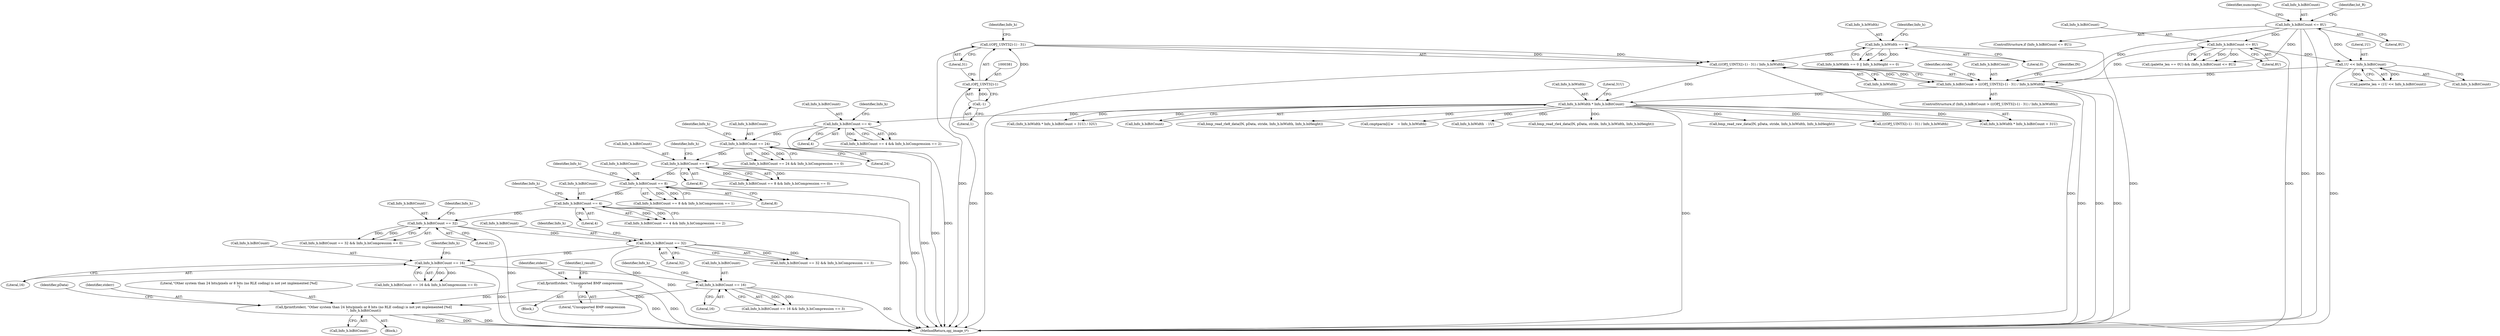 digraph "0_openjpeg_da940424816e11d624362ce080bc026adffa26e8@API" {
"1000968" [label="(Call,fprintf(stderr, \"Other system than 24 bits/pixels or 8 bits (no RLE coding) is not yet implemented [%d]\n\", Info_h.biBitCount))"];
"1000555" [label="(Call,fprintf(stderr, \"Unsupported BMP compression\n\"))"];
"1000900" [label="(Call,Info_h.biBitCount == 16)"];
"1000878" [label="(Call,Info_h.biBitCount == 16)"];
"1000848" [label="(Call,Info_h.biBitCount == 32)"];
"1000826" [label="(Call,Info_h.biBitCount == 32)"];
"1000807" [label="(Call,Info_h.biBitCount == 4)"];
"1000788" [label="(Call,Info_h.biBitCount == 8)"];
"1000769" [label="(Call,Info_h.biBitCount == 8)"];
"1000751" [label="(Call,Info_h.biBitCount == 24)"];
"1000410" [label="(Call,Info_h.biBitCount == 4)"];
"1000398" [label="(Call,Info_h.biWidth * Info_h.biBitCount)"];
"1000378" [label="(Call,(((OPJ_UINT32)-1) - 31) / Info_h.biWidth)"];
"1000379" [label="(Call,((OPJ_UINT32)-1) - 31)"];
"1000380" [label="(Call,(OPJ_UINT32)-1)"];
"1000382" [label="(Call,-1)"];
"1000358" [label="(Call,Info_h.biWidth == 0)"];
"1000374" [label="(Call,Info_h.biBitCount > (((OPJ_UINT32)-1) - 31) / Info_h.biWidth)"];
"1000253" [label="(Call,1U << Info_h.biBitCount)"];
"1000205" [label="(Call,Info_h.biBitCount <= 8U)"];
"1000245" [label="(Call,Info_h.biBitCount <= 8U)"];
"1000414" [label="(Literal,4)"];
"1000848" [label="(Call,Info_h.biBitCount == 32)"];
"1000339" [label="(Identifier,numcmpts)"];
"1000255" [label="(Call,Info_h.biBitCount)"];
"1000849" [label="(Call,Info_h.biBitCount)"];
"1000246" [label="(Call,Info_h.biBitCount)"];
"1000904" [label="(Literal,16)"];
"1000907" [label="(Identifier,Info_h)"];
"1000515" [label="(Call,bmp_read_raw_data(IN, pData, stride, Info_h.biWidth, Info_h.biHeight))"];
"1000386" [label="(Identifier,Info_h)"];
"1000806" [label="(Call,Info_h.biBitCount == 4 && Info_h.biCompression == 2)"];
"1000750" [label="(Call,Info_h.biBitCount == 24 && Info_h.biCompression == 0)"];
"1000556" [label="(Identifier,stderr)"];
"1000847" [label="(Call,Info_h.biBitCount == 32 && Info_h.biCompression == 3)"];
"1000968" [label="(Call,fprintf(stderr, \"Other system than 24 bits/pixels or 8 bits (no RLE coding) is not yet implemented [%d]\n\", Info_h.biBitCount))"];
"1000758" [label="(Identifier,Info_h)"];
"1000359" [label="(Call,Info_h.biWidth)"];
"1000855" [label="(Identifier,Info_h)"];
"1000249" [label="(Literal,8U)"];
"1000877" [label="(Call,Info_h.biBitCount == 16 && Info_h.biCompression == 0)"];
"1000424" [label="(Call,(((OPJ_UINT32)-1) - 31) / Info_h.biWidth)"];
"1000397" [label="(Call,Info_h.biWidth * Info_h.biBitCount + 31U)"];
"1000755" [label="(Literal,24)"];
"1000384" [label="(Literal,31)"];
"1000975" [label="(Identifier,pData)"];
"1000410" [label="(Call,Info_h.biBitCount == 4)"];
"1000379" [label="(Call,((OPJ_UINT32)-1) - 31)"];
"1000980" [label="(MethodReturn,opj_image_t*)"];
"1000901" [label="(Call,Info_h.biBitCount)"];
"1000380" [label="(Call,(OPJ_UINT32)-1)"];
"1000557" [label="(Literal,\"Unsupported BMP compression\n\")"];
"1000375" [label="(Call,Info_h.biBitCount)"];
"1000971" [label="(Call,Info_h.biBitCount)"];
"1000390" [label="(Identifier,IN)"];
"1000396" [label="(Call,(Info_h.biWidth * Info_h.biBitCount + 31U) / 32U)"];
"1000206" [label="(Call,Info_h.biBitCount)"];
"1000811" [label="(Literal,4)"];
"1000769" [label="(Call,Info_h.biBitCount == 8)"];
"1000773" [label="(Literal,8)"];
"1000814" [label="(Identifier,Info_h)"];
"1000402" [label="(Call,Info_h.biBitCount)"];
"1000808" [label="(Call,Info_h.biBitCount)"];
"1000555" [label="(Call,fprintf(stderr, \"Unsupported BMP compression\n\"))"];
"1000962" [label="(Block,)"];
"1000559" [label="(Identifier,l_result)"];
"1000885" [label="(Identifier,Info_h)"];
"1000394" [label="(Identifier,stride)"];
"1000373" [label="(ControlStructure,if (Info_h.biBitCount > (((OPJ_UINT32)-1) - 31) / Info_h.biWidth))"];
"1000768" [label="(Call,Info_h.biBitCount == 8 && Info_h.biCompression == 0)"];
"1000205" [label="(Call,Info_h.biBitCount <= 8U)"];
"1000830" [label="(Literal,32)"];
"1000795" [label="(Identifier,Info_h)"];
"1000529" [label="(Call,bmp_read_rle8_data(IN, pData, stride, Info_h.biWidth, Info_h.biHeight))"];
"1000825" [label="(Call,Info_h.biBitCount == 32 && Info_h.biCompression == 0)"];
"1000378" [label="(Call,(((OPJ_UINT32)-1) - 31) / Info_h.biWidth)"];
"1000241" [label="(Call,(palette_len == 0U) && (Info_h.biBitCount <= 8U))"];
"1000788" [label="(Call,Info_h.biBitCount == 8)"];
"1000879" [label="(Call,Info_h.biBitCount)"];
"1000405" [label="(Literal,31U)"];
"1000253" [label="(Call,1U << Info_h.biBitCount)"];
"1000882" [label="(Literal,16)"];
"1000633" [label="(Call,cmptparm[i].w    = Info_h.biWidth)"];
"1000245" [label="(Call,Info_h.biBitCount <= 8U)"];
"1000357" [label="(Call,Info_h.biWidth == 0 || Info_h.biHeight == 0)"];
"1000792" [label="(Literal,8)"];
"1000969" [label="(Identifier,stderr)"];
"1000970" [label="(Literal,\"Other system than 24 bits/pixels or 8 bits (no RLE coding) is not yet implemented [%d]\n\")"];
"1000752" [label="(Call,Info_h.biBitCount)"];
"1000787" [label="(Call,Info_h.biBitCount == 8 && Info_h.biCompression == 1)"];
"1000900" [label="(Call,Info_h.biBitCount == 16)"];
"1000717" [label="(Call,Info_h.biWidth  - 1U)"];
"1000899" [label="(Call,Info_h.biBitCount == 16 && Info_h.biCompression == 3)"];
"1000789" [label="(Call,Info_h.biBitCount)"];
"1000209" [label="(Literal,8U)"];
"1000382" [label="(Call,-1)"];
"1000827" [label="(Call,Info_h.biBitCount)"];
"1000770" [label="(Call,Info_h.biBitCount)"];
"1000776" [label="(Identifier,Info_h)"];
"1000751" [label="(Call,Info_h.biBitCount == 24)"];
"1000543" [label="(Call,bmp_read_rle4_data(IN, pData, stride, Info_h.biWidth, Info_h.biHeight))"];
"1000833" [label="(Identifier,Info_h)"];
"1000878" [label="(Call,Info_h.biBitCount == 16)"];
"1000398" [label="(Call,Info_h.biWidth * Info_h.biBitCount)"];
"1000417" [label="(Identifier,Info_h)"];
"1000807" [label="(Call,Info_h.biBitCount == 4)"];
"1000411" [label="(Call,Info_h.biBitCount)"];
"1000383" [label="(Literal,1)"];
"1000214" [label="(Identifier,lut_R)"];
"1000251" [label="(Call,palette_len = (1U << Info_h.biBitCount))"];
"1000254" [label="(Literal,1U)"];
"1000362" [label="(Literal,0)"];
"1000399" [label="(Call,Info_h.biWidth)"];
"1000852" [label="(Literal,32)"];
"1000385" [label="(Call,Info_h.biWidth)"];
"1000409" [label="(Call,Info_h.biBitCount == 4 && Info_h.biCompression == 2)"];
"1000358" [label="(Call,Info_h.biWidth == 0)"];
"1000826" [label="(Call,Info_h.biBitCount == 32)"];
"1000510" [label="(Block,)"];
"1000204" [label="(ControlStructure,if (Info_h.biBitCount <= 8U))"];
"1000365" [label="(Identifier,Info_h)"];
"1000374" [label="(Call,Info_h.biBitCount > (((OPJ_UINT32)-1) - 31) / Info_h.biWidth)"];
"1000968" -> "1000962"  [label="AST: "];
"1000968" -> "1000971"  [label="CFG: "];
"1000969" -> "1000968"  [label="AST: "];
"1000970" -> "1000968"  [label="AST: "];
"1000971" -> "1000968"  [label="AST: "];
"1000975" -> "1000968"  [label="CFG: "];
"1000968" -> "1000980"  [label="DDG: "];
"1000968" -> "1000980"  [label="DDG: "];
"1000968" -> "1000980"  [label="DDG: "];
"1000555" -> "1000968"  [label="DDG: "];
"1000900" -> "1000968"  [label="DDG: "];
"1000555" -> "1000510"  [label="AST: "];
"1000555" -> "1000557"  [label="CFG: "];
"1000556" -> "1000555"  [label="AST: "];
"1000557" -> "1000555"  [label="AST: "];
"1000559" -> "1000555"  [label="CFG: "];
"1000555" -> "1000980"  [label="DDG: "];
"1000555" -> "1000980"  [label="DDG: "];
"1000900" -> "1000899"  [label="AST: "];
"1000900" -> "1000904"  [label="CFG: "];
"1000901" -> "1000900"  [label="AST: "];
"1000904" -> "1000900"  [label="AST: "];
"1000907" -> "1000900"  [label="CFG: "];
"1000899" -> "1000900"  [label="CFG: "];
"1000900" -> "1000980"  [label="DDG: "];
"1000900" -> "1000899"  [label="DDG: "];
"1000900" -> "1000899"  [label="DDG: "];
"1000878" -> "1000900"  [label="DDG: "];
"1000878" -> "1000877"  [label="AST: "];
"1000878" -> "1000882"  [label="CFG: "];
"1000879" -> "1000878"  [label="AST: "];
"1000882" -> "1000878"  [label="AST: "];
"1000885" -> "1000878"  [label="CFG: "];
"1000877" -> "1000878"  [label="CFG: "];
"1000878" -> "1000980"  [label="DDG: "];
"1000878" -> "1000877"  [label="DDG: "];
"1000878" -> "1000877"  [label="DDG: "];
"1000848" -> "1000878"  [label="DDG: "];
"1000848" -> "1000847"  [label="AST: "];
"1000848" -> "1000852"  [label="CFG: "];
"1000849" -> "1000848"  [label="AST: "];
"1000852" -> "1000848"  [label="AST: "];
"1000855" -> "1000848"  [label="CFG: "];
"1000847" -> "1000848"  [label="CFG: "];
"1000848" -> "1000980"  [label="DDG: "];
"1000848" -> "1000847"  [label="DDG: "];
"1000848" -> "1000847"  [label="DDG: "];
"1000826" -> "1000848"  [label="DDG: "];
"1000826" -> "1000825"  [label="AST: "];
"1000826" -> "1000830"  [label="CFG: "];
"1000827" -> "1000826"  [label="AST: "];
"1000830" -> "1000826"  [label="AST: "];
"1000833" -> "1000826"  [label="CFG: "];
"1000825" -> "1000826"  [label="CFG: "];
"1000826" -> "1000980"  [label="DDG: "];
"1000826" -> "1000825"  [label="DDG: "];
"1000826" -> "1000825"  [label="DDG: "];
"1000807" -> "1000826"  [label="DDG: "];
"1000807" -> "1000806"  [label="AST: "];
"1000807" -> "1000811"  [label="CFG: "];
"1000808" -> "1000807"  [label="AST: "];
"1000811" -> "1000807"  [label="AST: "];
"1000814" -> "1000807"  [label="CFG: "];
"1000806" -> "1000807"  [label="CFG: "];
"1000807" -> "1000980"  [label="DDG: "];
"1000807" -> "1000806"  [label="DDG: "];
"1000807" -> "1000806"  [label="DDG: "];
"1000788" -> "1000807"  [label="DDG: "];
"1000788" -> "1000787"  [label="AST: "];
"1000788" -> "1000792"  [label="CFG: "];
"1000789" -> "1000788"  [label="AST: "];
"1000792" -> "1000788"  [label="AST: "];
"1000795" -> "1000788"  [label="CFG: "];
"1000787" -> "1000788"  [label="CFG: "];
"1000788" -> "1000980"  [label="DDG: "];
"1000788" -> "1000787"  [label="DDG: "];
"1000788" -> "1000787"  [label="DDG: "];
"1000769" -> "1000788"  [label="DDG: "];
"1000769" -> "1000768"  [label="AST: "];
"1000769" -> "1000773"  [label="CFG: "];
"1000770" -> "1000769"  [label="AST: "];
"1000773" -> "1000769"  [label="AST: "];
"1000776" -> "1000769"  [label="CFG: "];
"1000768" -> "1000769"  [label="CFG: "];
"1000769" -> "1000980"  [label="DDG: "];
"1000769" -> "1000768"  [label="DDG: "];
"1000769" -> "1000768"  [label="DDG: "];
"1000751" -> "1000769"  [label="DDG: "];
"1000751" -> "1000750"  [label="AST: "];
"1000751" -> "1000755"  [label="CFG: "];
"1000752" -> "1000751"  [label="AST: "];
"1000755" -> "1000751"  [label="AST: "];
"1000758" -> "1000751"  [label="CFG: "];
"1000750" -> "1000751"  [label="CFG: "];
"1000751" -> "1000980"  [label="DDG: "];
"1000751" -> "1000750"  [label="DDG: "];
"1000751" -> "1000750"  [label="DDG: "];
"1000410" -> "1000751"  [label="DDG: "];
"1000410" -> "1000409"  [label="AST: "];
"1000410" -> "1000414"  [label="CFG: "];
"1000411" -> "1000410"  [label="AST: "];
"1000414" -> "1000410"  [label="AST: "];
"1000417" -> "1000410"  [label="CFG: "];
"1000409" -> "1000410"  [label="CFG: "];
"1000410" -> "1000980"  [label="DDG: "];
"1000410" -> "1000409"  [label="DDG: "];
"1000410" -> "1000409"  [label="DDG: "];
"1000398" -> "1000410"  [label="DDG: "];
"1000398" -> "1000397"  [label="AST: "];
"1000398" -> "1000402"  [label="CFG: "];
"1000399" -> "1000398"  [label="AST: "];
"1000402" -> "1000398"  [label="AST: "];
"1000405" -> "1000398"  [label="CFG: "];
"1000398" -> "1000980"  [label="DDG: "];
"1000398" -> "1000396"  [label="DDG: "];
"1000398" -> "1000396"  [label="DDG: "];
"1000398" -> "1000397"  [label="DDG: "];
"1000398" -> "1000397"  [label="DDG: "];
"1000378" -> "1000398"  [label="DDG: "];
"1000374" -> "1000398"  [label="DDG: "];
"1000398" -> "1000424"  [label="DDG: "];
"1000398" -> "1000515"  [label="DDG: "];
"1000398" -> "1000529"  [label="DDG: "];
"1000398" -> "1000543"  [label="DDG: "];
"1000398" -> "1000633"  [label="DDG: "];
"1000398" -> "1000717"  [label="DDG: "];
"1000378" -> "1000374"  [label="AST: "];
"1000378" -> "1000385"  [label="CFG: "];
"1000379" -> "1000378"  [label="AST: "];
"1000385" -> "1000378"  [label="AST: "];
"1000374" -> "1000378"  [label="CFG: "];
"1000378" -> "1000980"  [label="DDG: "];
"1000378" -> "1000980"  [label="DDG: "];
"1000378" -> "1000374"  [label="DDG: "];
"1000378" -> "1000374"  [label="DDG: "];
"1000379" -> "1000378"  [label="DDG: "];
"1000379" -> "1000378"  [label="DDG: "];
"1000358" -> "1000378"  [label="DDG: "];
"1000379" -> "1000384"  [label="CFG: "];
"1000380" -> "1000379"  [label="AST: "];
"1000384" -> "1000379"  [label="AST: "];
"1000386" -> "1000379"  [label="CFG: "];
"1000379" -> "1000980"  [label="DDG: "];
"1000380" -> "1000379"  [label="DDG: "];
"1000380" -> "1000382"  [label="CFG: "];
"1000381" -> "1000380"  [label="AST: "];
"1000382" -> "1000380"  [label="AST: "];
"1000384" -> "1000380"  [label="CFG: "];
"1000380" -> "1000980"  [label="DDG: "];
"1000382" -> "1000380"  [label="DDG: "];
"1000382" -> "1000383"  [label="CFG: "];
"1000383" -> "1000382"  [label="AST: "];
"1000358" -> "1000357"  [label="AST: "];
"1000358" -> "1000362"  [label="CFG: "];
"1000359" -> "1000358"  [label="AST: "];
"1000362" -> "1000358"  [label="AST: "];
"1000365" -> "1000358"  [label="CFG: "];
"1000357" -> "1000358"  [label="CFG: "];
"1000358" -> "1000980"  [label="DDG: "];
"1000358" -> "1000357"  [label="DDG: "];
"1000358" -> "1000357"  [label="DDG: "];
"1000374" -> "1000373"  [label="AST: "];
"1000375" -> "1000374"  [label="AST: "];
"1000390" -> "1000374"  [label="CFG: "];
"1000394" -> "1000374"  [label="CFG: "];
"1000374" -> "1000980"  [label="DDG: "];
"1000374" -> "1000980"  [label="DDG: "];
"1000374" -> "1000980"  [label="DDG: "];
"1000253" -> "1000374"  [label="DDG: "];
"1000205" -> "1000374"  [label="DDG: "];
"1000245" -> "1000374"  [label="DDG: "];
"1000253" -> "1000251"  [label="AST: "];
"1000253" -> "1000255"  [label="CFG: "];
"1000254" -> "1000253"  [label="AST: "];
"1000255" -> "1000253"  [label="AST: "];
"1000251" -> "1000253"  [label="CFG: "];
"1000253" -> "1000980"  [label="DDG: "];
"1000253" -> "1000251"  [label="DDG: "];
"1000253" -> "1000251"  [label="DDG: "];
"1000205" -> "1000253"  [label="DDG: "];
"1000245" -> "1000253"  [label="DDG: "];
"1000205" -> "1000204"  [label="AST: "];
"1000205" -> "1000209"  [label="CFG: "];
"1000206" -> "1000205"  [label="AST: "];
"1000209" -> "1000205"  [label="AST: "];
"1000214" -> "1000205"  [label="CFG: "];
"1000339" -> "1000205"  [label="CFG: "];
"1000205" -> "1000980"  [label="DDG: "];
"1000205" -> "1000980"  [label="DDG: "];
"1000205" -> "1000241"  [label="DDG: "];
"1000205" -> "1000245"  [label="DDG: "];
"1000245" -> "1000241"  [label="AST: "];
"1000245" -> "1000249"  [label="CFG: "];
"1000246" -> "1000245"  [label="AST: "];
"1000249" -> "1000245"  [label="AST: "];
"1000241" -> "1000245"  [label="CFG: "];
"1000245" -> "1000980"  [label="DDG: "];
"1000245" -> "1000241"  [label="DDG: "];
"1000245" -> "1000241"  [label="DDG: "];
}
